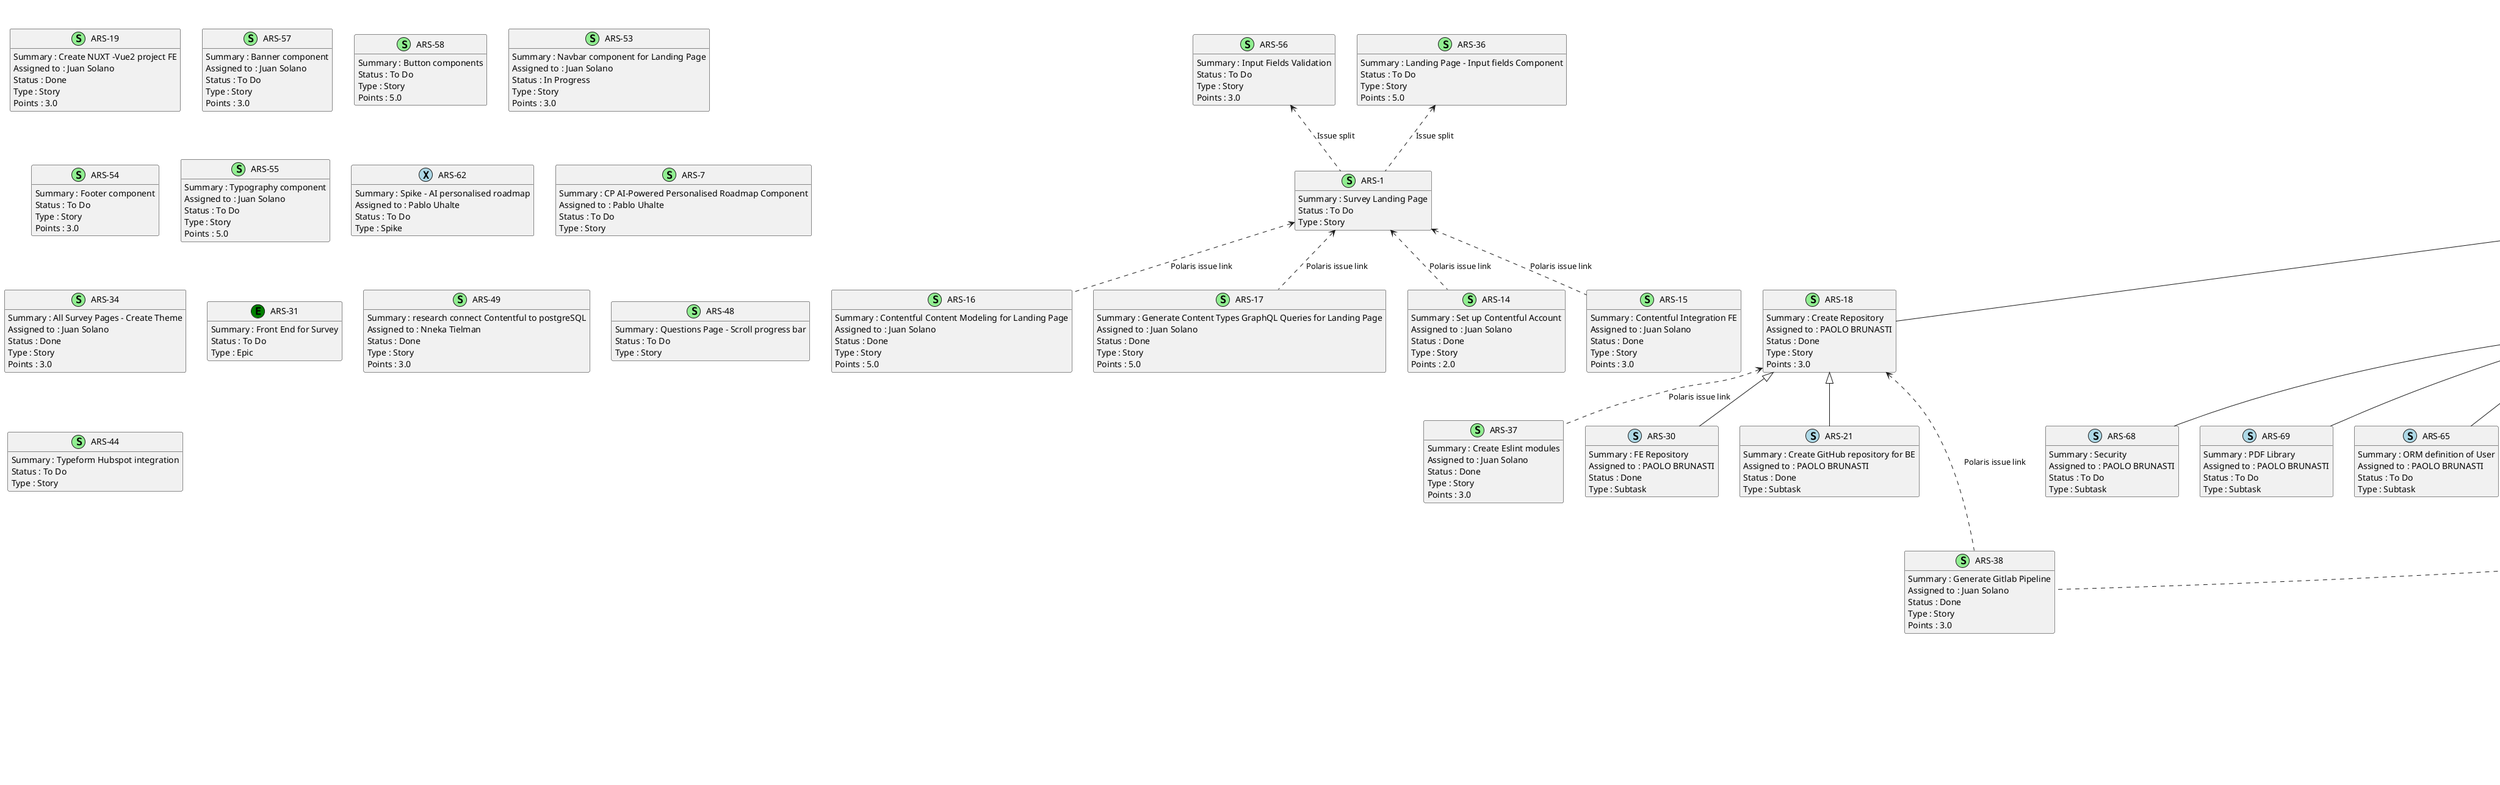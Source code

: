 @startuml
'https://plantuml.com/class-diagram

' GENERATE CLASS DIAGRAM ===========
' Generated at    : Tue May 14 15:35:46 CEST 2024

title Jira Tickets general diagram
hide empty members

legend
Jira Ticket Status
----
(Done) : 16
(To Do) : 49
(In Progress) : 4
----
Jira Ticket Types
----
(Spike) : 1
(Subtask) : 19
(Epic) : 3
(Story) : 46
end legend


' Jira Tickets =======
class "ARS-16" << (S,lightgreen) >> {
  Summary : Contentful Content Modeling for Landing Page
  Assigned to : Juan Solano
  Status : Done
  Type : Story
  Points : 5.0
}

class "ARS-17" << (S,lightgreen) >> {
  Summary : Generate Content Types GraphQL Queries for Landing Page
  Assigned to : Juan Solano
  Status : Done
  Type : Story
  Points : 5.0
}

class "ARS-18" << (S,lightgreen) >> {
  Summary : Create Repository
  Assigned to : PAOLO BRUNASTI
  Status : Done
  Type : Story
  Points : 3.0
}

class "ARS-19" << (S,lightgreen) >> {
  Summary : Create NUXT -Vue2 project FE
  Assigned to : Juan Solano
  Status : Done
  Type : Story
  Points : 3.0
}

class "ARS-50" << (S,lightblue) >> {
  Summary : Update User structure with info from Figma
  Assigned to : PAOLO BRUNASTI
  Status : To Do
  Type : Subtask
}

class "ARS-51" << (S,lightblue) >> {
  Summary : Create structure for the storage of the different answers for each dimension depending on the stage
  Assigned to : PAOLO BRUNASTI
  Status : To Do
  Type : Subtask
}

class "ARS-56" << (S,lightgreen) >> {
  Summary : Input Fields Validation
  Status : To Do
  Type : Story
  Points : 3.0
}

class "ARS-12" << (S,lightblue) >> {
  Summary : Send email to customer with the PDF as attachment
  Assigned to : PAOLO BRUNASTI
  Status : To Do
  Type : Subtask
}

class "ARS-57" << (S,lightgreen) >> {
  Summary : Banner component
  Assigned to : Juan Solano
  Status : To Do
  Type : Story
  Points : 3.0
}

class "ARS-13" << (S,lightblue) >> {
  Summary : Activation of the process of generating and sending the email
  Assigned to : PAOLO BRUNASTI
  Status : To Do
  Type : Subtask
}

class "ARS-58" << (S,lightgreen) >> {
  Summary : Button components
  Status : To Do
  Type : Story
  Points : 5.0
}

class "ARS-14" << (S,lightgreen) >> {
  Summary : Set up Contentful Account
  Assigned to : Juan Solano
  Status : Done
  Type : Story
  Points : 2.0
}

class "ARS-59" << (S,lightblue) >> {
  Summary : Connect tool to the database 
  Assigned to : Pablo Uhalte
  Status : To Do
  Type : Subtask
}

class "ARS-15" << (S,lightgreen) >> {
  Summary : Contentful Integration FE
  Assigned to : Juan Solano
  Status : Done
  Type : Story
  Points : 3.0
}

class "ARS-52" << (S,lightgreen) >> {
  Summary : Prototype BE architecture
  Assigned to : PAOLO BRUNASTI
  Status : In Progress
  Type : Story
  Points : 5.0
}

class "ARS-53" << (S,lightgreen) >> {
  Summary : Navbar component for Landing Page
  Assigned to : Juan Solano
  Status : In Progress
  Type : Story
  Points : 3.0
}

class "ARS-54" << (S,lightgreen) >> {
  Summary : Footer component
  Status : To Do
  Type : Story
  Points : 3.0
}

class "ARS-10" << (S,lightgreen) >> {
  Summary : Customised Survey Landing Page URL
  Assigned to : PAOLO BRUNASTI
  Status : In Progress
  Type : Story
}

class "ARS-55" << (S,lightgreen) >> {
  Summary : Typography component
  Assigned to : Juan Solano
  Status : To Do
  Type : Story
  Points : 5.0
}

class "ARS-11" << (S,lightblue) >> {
  Summary : Generate the PDF with the report for a single survey response
  Assigned to : PAOLO BRUNASTI
  Status : To Do
  Type : Subtask
}

class "ARS-27" << (S,lightgreen) >> {
  Summary : Design the CICD Pipeline
  Status : To Do
  Type : Story
  Points : 3.0
}

class "ARS-28" << (S,lightblue) >> {
  Summary : CICD Pipeline for FE
  Status : To Do
  Type : Subtask
}

class "ARS-29" << (S,lightblue) >> {
  Summary : CICD Pipeline for BE
  Status : To Do
  Type : Subtask
}

class "ARS-60" << (S,lightblue) >> {
  Summary : Cleanse and standardize data coming from the responses
  Assigned to : Pablo Uhalte
  Status : To Do
  Type : Subtask
}

class "ARS-61" << (S,lightblue) >> {
  Summary : Creation of the visuals
  Assigned to : Pablo Uhalte
  Status : To Do
  Type : Subtask
}

class "ARS-62" << (X,lightblue) >> {
  Summary : Spike - AI personalised roadmap
  Assigned to : Pablo Uhalte
  Status : To Do
  Type : Spike
}

class "ARS-67" << (S,lightgreen) >> {
  Summary : Implement FE API - user endpoints
  Status : To Do
  Type : Story
}

class "ARS-23" << (S,lightgreen) >> {
  Summary : Model BE DB
  Assigned to : PAOLO BRUNASTI
  Status : Done
  Type : Story
  Points : 5.0
}

class "ARS-68" << (S,lightblue) >> {
  Summary : Security
  Assigned to : PAOLO BRUNASTI
  Status : To Do
  Type : Subtask
}

class "ARS-24" << (S,lightgreen) >> {
  Summary : DB Connection from Python
  Assigned to : PAOLO BRUNASTI
  Status : In Progress
  Type : Story
  Points : 3.0
}

class "ARS-69" << (S,lightblue) >> {
  Summary : PDF Library
  Assigned to : PAOLO BRUNASTI
  Status : To Do
  Type : Subtask
}

class "ARS-25" << (S,lightgreen) >> {
  Summary : Design APIs
  Assigned to : Nneka Tielman
  Status : Done
  Type : Story
  Points : 5.0
}

class "ARS-26" << (S,lightgreen) >> {
  Summary : Implement APIs
  Assigned to : Nneka Tielman
  Status : To Do
  Type : Story
  Points : 8.0
}

class "ARS-63" << (S,lightgreen) >> {
  Summary : Implement Analytics API
  Status : To Do
  Type : Story
}

class "ARS-64" << (S,lightgreen) >> {
  Summary : Auth for Analytics API
  Status : To Do
  Type : Story
}

class "ARS-20" << (E,green) >> {
  Summary : Back End for Survey
  Assigned to : PAOLO BRUNASTI
  Status : To Do
  Type : Epic
}

class "ARS-65" << (S,lightblue) >> {
  Summary : ORM definition of User
  Assigned to : PAOLO BRUNASTI
  Status : To Do
  Type : Subtask
}

class "ARS-21" << (S,lightblue) >> {
  Summary : Create GitHub repository for BE
  Assigned to : PAOLO BRUNASTI
  Status : Done
  Type : Subtask
}

class "ARS-66" << (S,lightblue) >> {
  Summary : DB Connection pooling
  Assigned to : PAOLO BRUNASTI
  Status : To Do
  Type : Subtask
}

class "ARS-22" << (S,lightgreen) >> {
  Summary : Define BE architecture
  Assigned to : PAOLO BRUNASTI
  Status : Done
  Type : Story
  Points : 5.0
}

class "ARS-38" << (S,lightgreen) >> {
  Summary : Generate Gitlab Pipeline
  Assigned to : Juan Solano
  Status : Done
  Type : Story
  Points : 3.0
}

class "ARS-39" << (S,lightblue) >> {
  Summary : Investigate HubSpot integration
  Assigned to : PAOLO BRUNASTI
  Status : To Do
  Type : Subtask
}

class "ARS-70" << (S,lightblue) >> {
  Summary : Connection with Contentful
  Status : To Do
  Type : Subtask
}

class "ARS-5" << (S,lightgreen) >> {
  Summary : Email with Results as a pdf
  Assigned to : PAOLO BRUNASTI
  Status : To Do
  Type : Story
}

class "ARS-71" << (S,lightblue) >> {
  Summary : Python server code generated from Swagger
  Assigned to : PAOLO BRUNASTI
  Status : To Do
  Type : Subtask
}

class "ARS-6" << (S,lightgreen) >> {
  Summary : CP Dashboard for results analysis
  Assigned to : Pablo Uhalte
  Status : To Do
  Type : Story
}

class "ARS-3" << (S,lightgreen) >> {
  Summary : Questions Page - Progress Bar Component
  Status : To Do
  Type : Story
}

class "ARS-4" << (S,lightgreen) >> {
  Summary : Survey Results Page
  Status : To Do
  Type : Story
}

class "ARS-9" << (S,lightgreen) >> {
  Summary : Results Page - Personalised High-Level Roadmap Component
  Status : To Do
  Type : Story
}

class "ARS-7" << (S,lightgreen) >> {
  Summary : CP AI-Powered Personalised Roadmap Component
  Assigned to : Pablo Uhalte
  Status : To Do
  Type : Story
}

class "ARS-8" << (S,lightgreen) >> {
  Summary : Results Page - Scoring Graphic Component
  Status : To Do
  Type : Story
}

class "ARS-34" << (S,lightgreen) >> {
  Summary : All Survey Pages - Create Theme
  Assigned to : Juan Solano
  Status : Done
  Type : Story
  Points : 3.0
}

class "ARS-36" << (S,lightgreen) >> {
  Summary : Landing Page - Input fields Component
  Status : To Do
  Type : Story
  Points : 5.0
}

class "ARS-37" << (S,lightgreen) >> {
  Summary : Create Eslint modules
  Assigned to : Juan Solano
  Status : Done
  Type : Story
  Points : 3.0
}

class "ARS-30" << (S,lightblue) >> {
  Summary : FE Repository
  Assigned to : PAOLO BRUNASTI
  Status : Done
  Type : Subtask
}

class "ARS-1" << (S,lightgreen) >> {
  Summary : Survey Landing Page
  Status : To Do
  Type : Story
}

class "ARS-31" << (E,green) >> {
  Summary : Front End for Survey
  Status : To Do
  Type : Epic
}

class "ARS-2" << (S,lightgreen) >> {
  Summary : Survey Questions Pages
  Status : To Do
  Type : Story
}

class "ARS-32" << (E,green) >> {
  Summary : Infrastructure
  Assigned to : PAOLO BRUNASTI
  Status : To Do
  Type : Epic
}

class "ARS-33" << (S,lightgreen) >> {
  Summary : Questions Page - Save Survey Progress
  Status : To Do
  Type : Story
}

class "ARS-49" << (S,lightgreen) >> {
  Summary : research connect Contentful to postgreSQL
  Assigned to : Nneka Tielman
  Status : Done
  Type : Story
  Points : 3.0
}

class "ARS-40" << (S,lightgreen) >> {
  Summary : AWS Environment
  Assigned to : PAOLO BRUNASTI
  Status : To Do
  Type : Story
  Points : 5.0
}

class "ARS-45" << (S,lightgreen) >> {
  Summary : Review Gitlab Pipeline
  Assigned to : PAOLO BRUNASTI
  Status : Done
  Type : Story
}

class "ARS-47" << (S,lightgreen) >> {
  Summary : Create View for results of the survey
  Assigned to : PAOLO BRUNASTI
  Status : To Do
  Type : Story
}

class "ARS-48" << (S,lightgreen) >> {
  Summary : Questions Page - Scroll progress bar
  Status : To Do
  Type : Story
}

class "ARS-41" << (S,lightgreen) >> {
  Summary : Questions Page - Personalised with company name
  Status : To Do
  Type : Story
}

class "ARS-42" << (S,lightgreen) >> {
  Summary : Results Page - Personalised Thank you message
  Status : To Do
  Type : Story
}

class "ARS-43" << (S,lightgreen) >> {
  Summary : Survey Hubspot integration
  Assigned to : PAOLO BRUNASTI
  Status : To Do
  Type : Story
}

class "ARS-44" << (S,lightgreen) >> {
  Summary : Typeform Hubspot integration
  Status : To Do
  Type : Story
}



' Parents =======
"ARS-32" <|-- "ARS-18"
"ARS-23" <|-- "ARS-50"
"ARS-23" <|-- "ARS-51"
"ARS-5" <|-- "ARS-12"
"ARS-5" <|-- "ARS-13"
"ARS-6" <|-- "ARS-59"
"ARS-32" <|-- "ARS-52"
"ARS-32" <|-- "ARS-10"
"ARS-5" <|-- "ARS-11"
"ARS-32" <|-- "ARS-27"
"ARS-27" <|-- "ARS-28"
"ARS-27" <|-- "ARS-29"
"ARS-6" <|-- "ARS-60"
"ARS-6" <|-- "ARS-61"
"ARS-20" <|-- "ARS-67"
"ARS-20" <|-- "ARS-23"
"ARS-52" <|-- "ARS-68"
"ARS-20" <|-- "ARS-24"
"ARS-52" <|-- "ARS-69"
"ARS-20" <|-- "ARS-25"
"ARS-20" <|-- "ARS-26"
"ARS-20" <|-- "ARS-63"
"ARS-20" <|-- "ARS-64"
"ARS-52" <|-- "ARS-65"
"ARS-18" <|-- "ARS-21"
"ARS-52" <|-- "ARS-66"
"ARS-20" <|-- "ARS-22"
"ARS-5" <|-- "ARS-39"
"ARS-52" <|-- "ARS-70"
"ARS-20" <|-- "ARS-5"
"ARS-52" <|-- "ARS-71"
"ARS-18" <|-- "ARS-30"
"ARS-32" <|-- "ARS-40"
"ARS-32" <|-- "ARS-45"
"ARS-20" <|-- "ARS-47"
"ARS-20" <|-- "ARS-43"


' Links =======
"ARS-18" <.. "ARS-37" : Polaris issue link

"ARS-18" <.. "ARS-38" : Polaris issue link

"ARS-56" <.. "ARS-1" : Issue split

"ARS-28" <.. "ARS-38" : Cloners

"ARS-63" <.. "ARS-26" : Issue split

"ARS-64" <.. "ARS-26" : Issue split

"ARS-22" <.. "ARS-52" : Cloners

"ARS-3" <.. "ARS-2" : Issue split

"ARS-9" <.. "ARS-4" : Issue split

"ARS-8" <.. "ARS-4" : Issue split

"ARS-36" <.. "ARS-1" : Issue split

"ARS-1" <.. "ARS-14" : Polaris issue link

"ARS-1" <.. "ARS-15" : Polaris issue link

"ARS-1" <.. "ARS-16" : Polaris issue link

"ARS-1" <.. "ARS-17" : Polaris issue link

"ARS-33" <.. "ARS-2" : Issue split

"ARS-47" <.. "ARS-23" : Relates

"ARS-41" <.. "ARS-2" : Polaris datapoint issue link

"ARS-42" <.. "ARS-4" : Polaris datapoint issue link



@enduml
